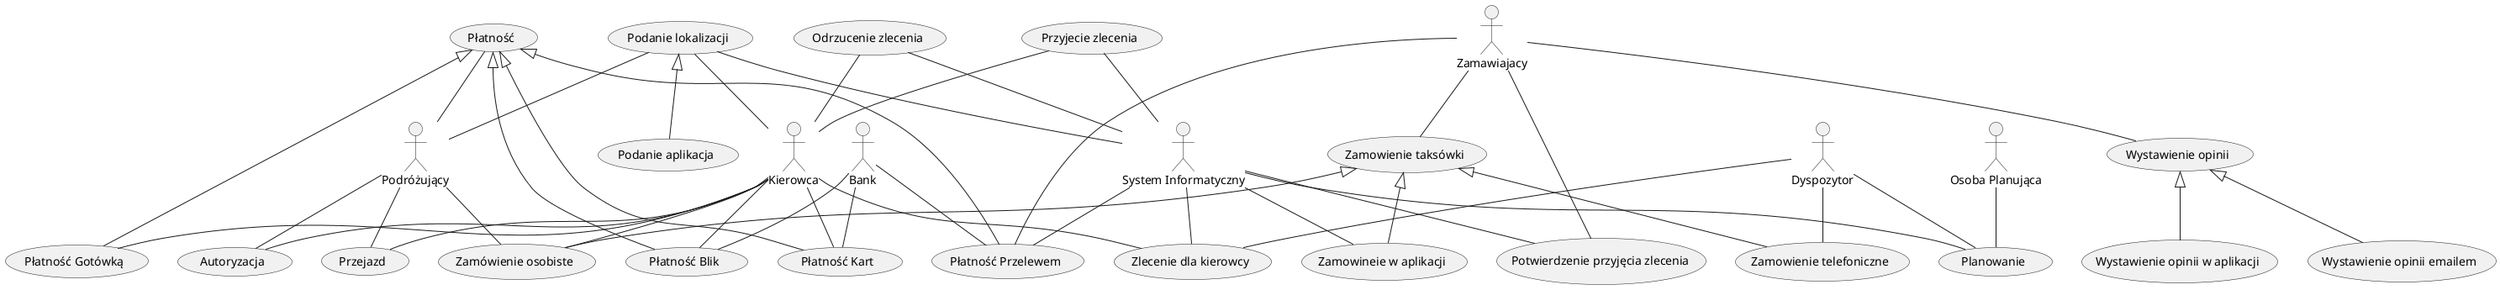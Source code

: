 @startuml

actor Kierowca
actor Zamawiajacy
actor Dyspozytor
actor "Podróżujący" as Podrozujacy
actor Bank 
actor "System Informatyczny" as ITSystem
actor "Osoba Planująca" as Planner 
' Poza zagadnieniami biznesowymi firmy
'actor Serwisant
'usecase Serwis


usecase "Zamowienie taksówki" as Zamowienie
usecase "Zamowineie w aplikacji" as ZamMob
usecase "Zamowienie telefoniczne" as ZamPh
usecase "Zamówienie osobiste" as ZamNaUlicy
Zamowienie <|-- ZamMob
Zamowienie <|-- ZamPh
Zamowienie <|-- ZamNaUlicy
Zamawiajacy -- Zamowienie
Dyspozytor -- ZamPh
ITSystem -- ZamMob
Kierowca -- ZamNaUlicy
Podrozujacy -- ZamNaUlicy



usecase "Płatność" as Platnosc
usecase "Płatność Kart" as PlatnoscKarta
usecase "Płatność Blik" as PlatnoscBlik
usecase "Płatność Gotówką" as PlatnoscGotowka
usecase "Płatność Przelewem" as PlatnoscPrzelew
Platnosc <|-- PlatnoscBlik
Platnosc <|-- PlatnoscKarta
Platnosc <|-- PlatnoscGotowka
Platnosc <|-- PlatnoscPrzelew
Platnosc -- Podrozujacy
Kierowca -- PlatnoscBlik
Kierowca -- PlatnoscGotowka
Kierowca -- PlatnoscKarta
ITSystem -- PlatnoscPrzelew
Zamawiajacy -- PlatnoscPrzelew
Bank -- PlatnoscBlik
Bank -- PlatnoscKarta
Bank -- PlatnoscPrzelew


usecase "Podanie lokalizacji" as Lokalizacja
'usecase "Podanie ustne" as LokalizacjaWywiad
usecase "Podanie aplikacja" as LokalizacjaMob
'usecase "Podanie telefonicznie" as LokalizacjaPh
Lokalizacja <|-- LokalizacjaMob
'Lokalizacja <|-- LokalizacjaPh
'Lokalizacja <|-- LokalizacjaWywiad

Lokalizacja -- Podrozujacy
Lokalizacja -- Kierowca
Lokalizacja -- ITSystem

usecase Autoryzacja
usecase Przejazd
usecase Planowanie
usecase "Potwierdzenie przyjęcia zlecenia" as Potwierdzenie
Kierowca -- Autoryzacja
Podrozujacy -- Autoryzacja
Kierowca -- Przejazd
Podrozujacy -- Przejazd
Planner -- Planowanie
ITSystem -- Planowanie
Dyspozytor -- Planowanie
ITSystem -- Potwierdzenie
Zamawiajacy -- Potwierdzenie

usecase "Wystawienie opinii" as Opinia
usecase "Wystawienie opinii emailem" as OpiniaEmail
usecase "Wystawienie opinii w aplikacji" as OpiniaMob
Opinia <|-- OpiniaEmail
Opinia <|-- OpiniaMob
Zamawiajacy -- Opinia

usecase "Zlecenie dla kierowcy" as Zlecenie
usecase "Przyjecie zlecenia" as Akceptacja
usecase "Odrzucenie zlecenia" as Odrzucenie
Dyspozytor -- Zlecenie
ITSystem -- Zlecenie
Kierowca -- Zlecenie

Akceptacja -- Kierowca
Akceptacja -- ITSystem

Odrzucenie -- Kierowca
Odrzucenie -- ITSystem



'Elementy rozwojowe 

' actor Policja
' usecase Interwencj
' usecase "Odmowa Płatności" as OdmowaPlatnosci
' a
' OdmowaPlatnosci -- Kierowca
' OdmowaPlatnosci -- Podrozujacy

' Interwencja -- Policja
' Interwencja -- Kierowca
' Interwencja -- Podrozujacy

' OdmowaPlatnosci --> Interwencja : <<invoke>>


' actor Podwykonawca
' Podwykonawca --|> Kierowca
' Usluga --|> Przejazd
' Podwykonawca -- Usluga
' usecase "Usługa" as Usluga






@enduml